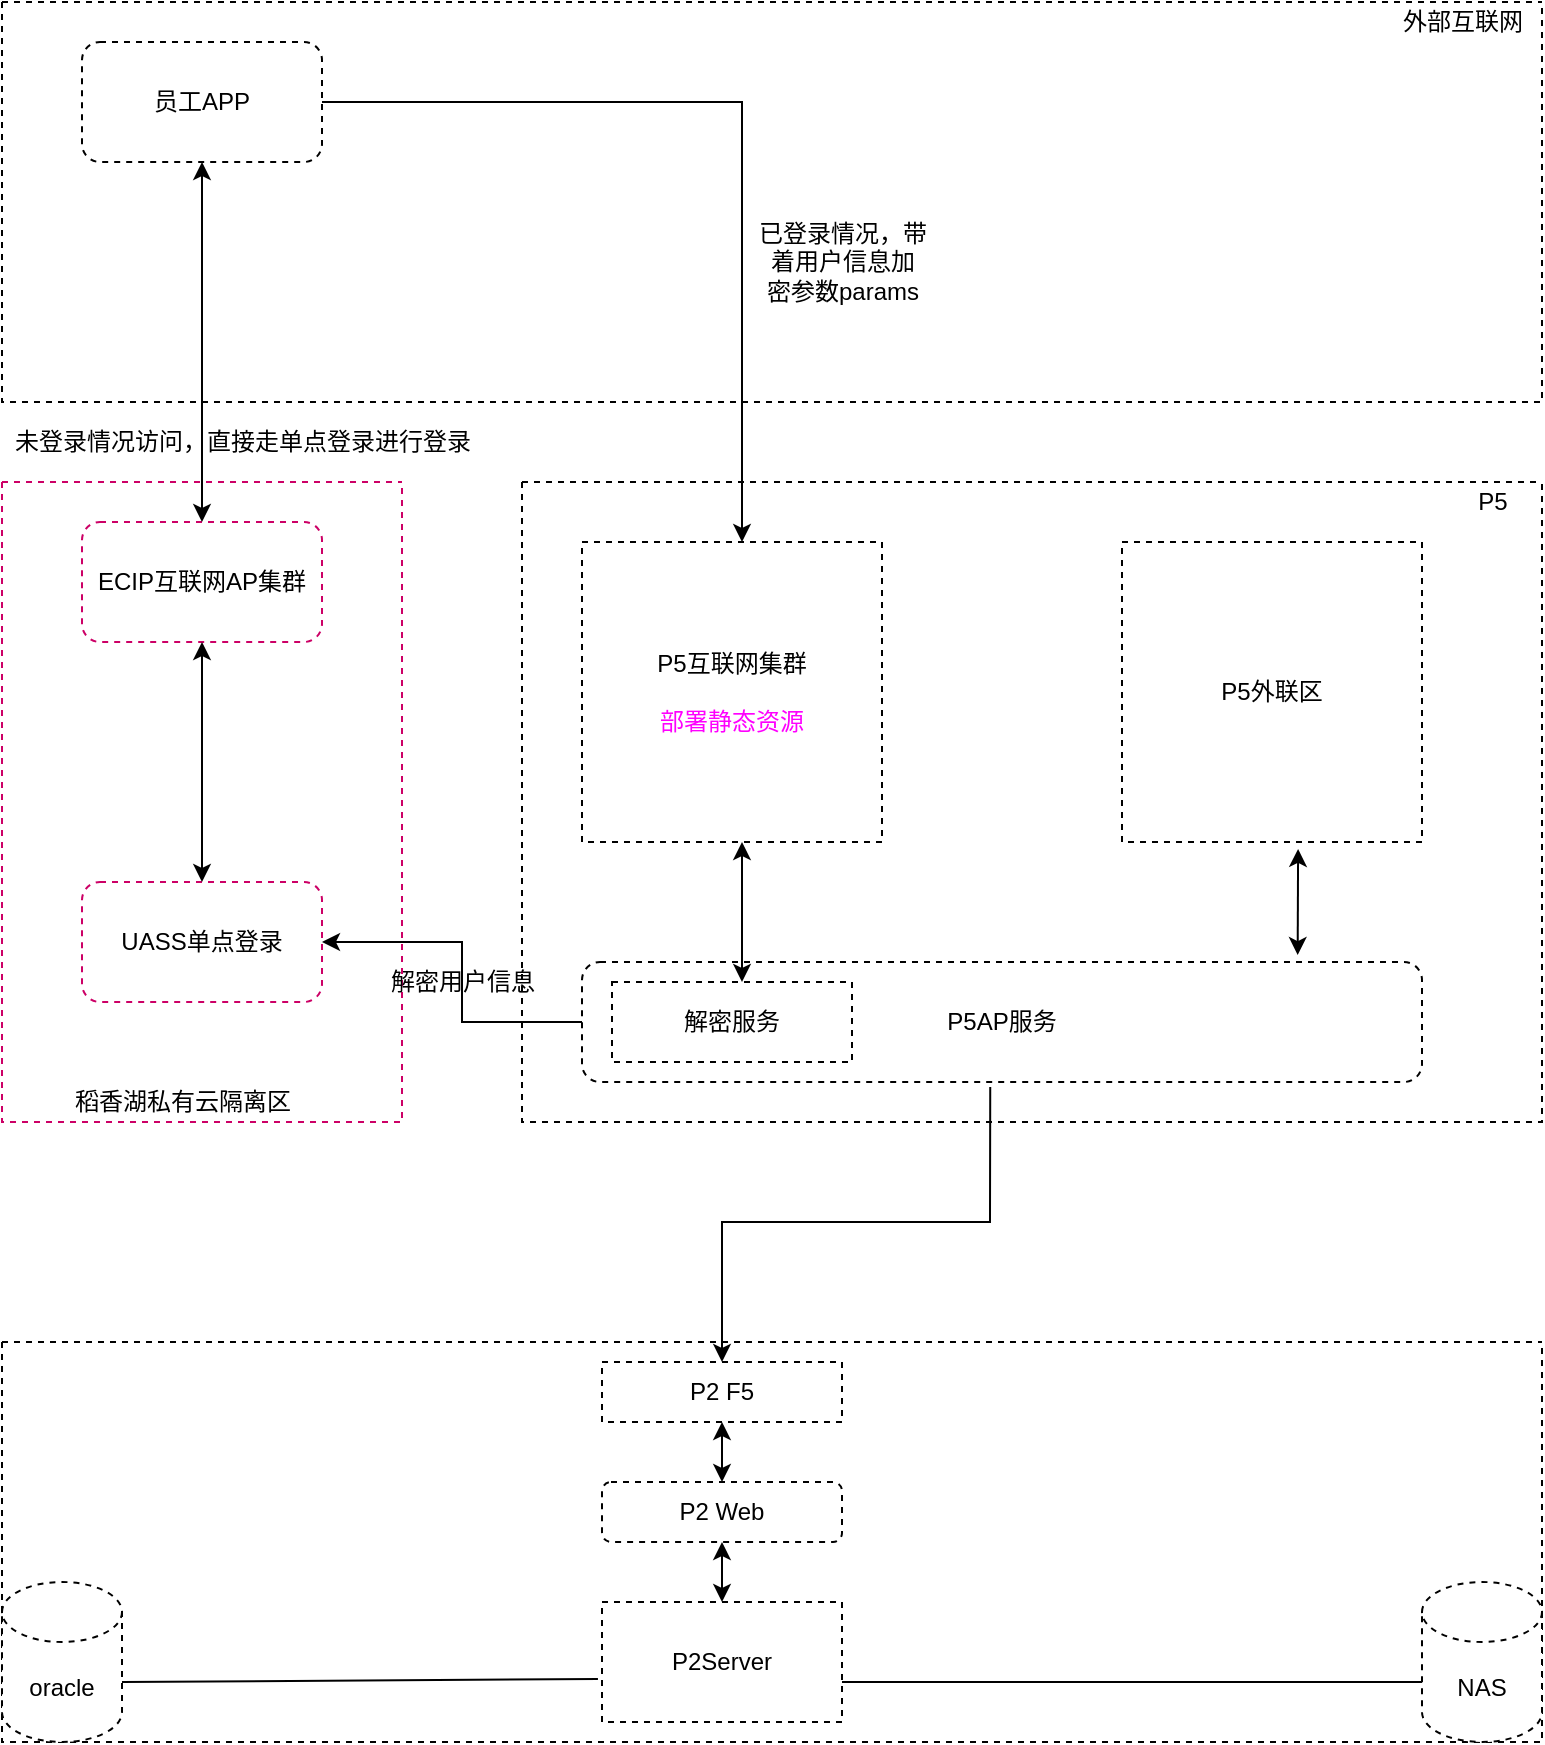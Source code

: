 <mxfile version="17.4.3" type="github" pages="2">
  <diagram id="fxYIC-l14unwPxHLsKk7" name="第 1 页">
    <mxGraphModel dx="1581" dy="884" grid="1" gridSize="10" guides="1" tooltips="1" connect="1" arrows="1" fold="1" page="1" pageScale="1" pageWidth="827" pageHeight="1169" math="0" shadow="0">
      <root>
        <mxCell id="0" />
        <mxCell id="1" parent="0" />
        <mxCell id="Ugl9uYvxQiId3nw6APR2-1" value="" style="swimlane;startSize=0;dashed=1;" vertex="1" parent="1">
          <mxGeometry x="30" y="20" width="770" height="200" as="geometry" />
        </mxCell>
        <mxCell id="Ugl9uYvxQiId3nw6APR2-2" value="外部互联网" style="text;html=1;align=center;verticalAlign=middle;resizable=0;points=[];autosize=1;strokeColor=none;fillColor=none;" vertex="1" parent="Ugl9uYvxQiId3nw6APR2-1">
          <mxGeometry x="690" width="80" height="20" as="geometry" />
        </mxCell>
        <mxCell id="Ugl9uYvxQiId3nw6APR2-3" value="员工APP" style="rounded=1;whiteSpace=wrap;html=1;dashed=1;" vertex="1" parent="Ugl9uYvxQiId3nw6APR2-1">
          <mxGeometry x="40" y="20" width="120" height="60" as="geometry" />
        </mxCell>
        <mxCell id="PqRMCvxVc-aRRlHkbQo4-2" value="已登录情况，带&lt;br&gt;着用户信息加&lt;br&gt;密参数params" style="text;html=1;align=center;verticalAlign=middle;resizable=0;points=[];autosize=1;strokeColor=none;fillColor=none;fontColor=#000000;" vertex="1" parent="Ugl9uYvxQiId3nw6APR2-1">
          <mxGeometry x="370" y="105" width="100" height="50" as="geometry" />
        </mxCell>
        <mxCell id="Ugl9uYvxQiId3nw6APR2-4" value="" style="swimlane;startSize=0;dashed=1;strokeColor=#CC0066;" vertex="1" parent="1">
          <mxGeometry x="30" y="260" width="200" height="320" as="geometry" />
        </mxCell>
        <mxCell id="Ugl9uYvxQiId3nw6APR2-5" value="稻香湖私有云隔离区" style="text;html=1;align=center;verticalAlign=middle;resizable=0;points=[];autosize=1;strokeColor=none;fillColor=none;" vertex="1" parent="Ugl9uYvxQiId3nw6APR2-4">
          <mxGeometry x="30" y="300" width="120" height="20" as="geometry" />
        </mxCell>
        <mxCell id="Ugl9uYvxQiId3nw6APR2-6" value="ECIP互联网AP集群" style="rounded=1;whiteSpace=wrap;html=1;dashed=1;strokeColor=#CC0066;" vertex="1" parent="Ugl9uYvxQiId3nw6APR2-4">
          <mxGeometry x="40" y="20" width="120" height="60" as="geometry" />
        </mxCell>
        <mxCell id="Ugl9uYvxQiId3nw6APR2-7" value="UASS单点登录" style="rounded=1;whiteSpace=wrap;html=1;dashed=1;strokeColor=#CC0066;" vertex="1" parent="Ugl9uYvxQiId3nw6APR2-4">
          <mxGeometry x="40" y="200" width="120" height="60" as="geometry" />
        </mxCell>
        <mxCell id="Ugl9uYvxQiId3nw6APR2-8" value="" style="endArrow=classic;startArrow=classic;html=1;rounded=0;exitX=0.5;exitY=0;exitDx=0;exitDy=0;" edge="1" parent="Ugl9uYvxQiId3nw6APR2-4" source="Ugl9uYvxQiId3nw6APR2-7">
          <mxGeometry width="50" height="50" relative="1" as="geometry">
            <mxPoint x="50" y="130" as="sourcePoint" />
            <mxPoint x="100" y="80" as="targetPoint" />
          </mxGeometry>
        </mxCell>
        <mxCell id="Ugl9uYvxQiId3nw6APR2-26" value="" style="endArrow=classic;startArrow=classic;html=1;rounded=0;fontColor=#000000;entryX=0;entryY=0.5;entryDx=0;entryDy=0;" edge="1" parent="Ugl9uYvxQiId3nw6APR2-4" target="PqRMCvxVc-aRRlHkbQo4-3">
          <mxGeometry width="50" height="50" relative="1" as="geometry">
            <mxPoint x="160" y="230" as="sourcePoint" />
            <mxPoint x="210" y="180" as="targetPoint" />
            <Array as="points">
              <mxPoint x="230" y="230" />
              <mxPoint x="230" y="270" />
            </Array>
          </mxGeometry>
        </mxCell>
        <mxCell id="Ugl9uYvxQiId3nw6APR2-10" value="" style="swimlane;startSize=0;dashed=1;" vertex="1" parent="1">
          <mxGeometry x="290" y="260" width="510" height="320" as="geometry" />
        </mxCell>
        <mxCell id="Ugl9uYvxQiId3nw6APR2-11" value="P5" style="text;html=1;align=center;verticalAlign=middle;resizable=0;points=[];autosize=1;strokeColor=none;fillColor=none;" vertex="1" parent="Ugl9uYvxQiId3nw6APR2-10">
          <mxGeometry x="470" width="30" height="20" as="geometry" />
        </mxCell>
        <mxCell id="Ugl9uYvxQiId3nw6APR2-12" value="P5互联网集群&lt;br&gt;&lt;br&gt;&lt;font color=&quot;#ff00ff&quot;&gt;部署静态资源&lt;/font&gt;" style="whiteSpace=wrap;html=1;aspect=fixed;dashed=1;" vertex="1" parent="Ugl9uYvxQiId3nw6APR2-10">
          <mxGeometry x="30" y="30" width="150" height="150" as="geometry" />
        </mxCell>
        <mxCell id="Ugl9uYvxQiId3nw6APR2-13" value="P5外联区" style="whiteSpace=wrap;html=1;aspect=fixed;dashed=1;" vertex="1" parent="Ugl9uYvxQiId3nw6APR2-10">
          <mxGeometry x="300" y="30" width="150" height="150" as="geometry" />
        </mxCell>
        <mxCell id="Ugl9uYvxQiId3nw6APR2-14" value="P5AP服务" style="rounded=1;whiteSpace=wrap;html=1;dashed=1;" vertex="1" parent="Ugl9uYvxQiId3nw6APR2-10">
          <mxGeometry x="30" y="240" width="420" height="60" as="geometry" />
        </mxCell>
        <mxCell id="Ugl9uYvxQiId3nw6APR2-16" value="" style="endArrow=classic;startArrow=classic;html=1;rounded=0;fontColor=#FF00FF;" edge="1" parent="Ugl9uYvxQiId3nw6APR2-10">
          <mxGeometry width="50" height="50" relative="1" as="geometry">
            <mxPoint x="110" y="250" as="sourcePoint" />
            <mxPoint x="110" y="180" as="targetPoint" />
          </mxGeometry>
        </mxCell>
        <mxCell id="Ugl9uYvxQiId3nw6APR2-17" value="" style="endArrow=classic;startArrow=classic;html=1;rounded=0;fontColor=#FF00FF;entryX=0.587;entryY=1.023;entryDx=0;entryDy=0;entryPerimeter=0;exitX=0.852;exitY=-0.058;exitDx=0;exitDy=0;exitPerimeter=0;" edge="1" parent="Ugl9uYvxQiId3nw6APR2-10" source="Ugl9uYvxQiId3nw6APR2-14" target="Ugl9uYvxQiId3nw6APR2-13">
          <mxGeometry width="50" height="50" relative="1" as="geometry">
            <mxPoint x="390" y="230" as="sourcePoint" />
            <mxPoint x="390" y="180" as="targetPoint" />
          </mxGeometry>
        </mxCell>
        <mxCell id="PqRMCvxVc-aRRlHkbQo4-3" value="解密服务" style="rounded=0;whiteSpace=wrap;html=1;dashed=1;fontColor=#000000;strokeColor=#000000;" vertex="1" parent="Ugl9uYvxQiId3nw6APR2-10">
          <mxGeometry x="45" y="250" width="120" height="40" as="geometry" />
        </mxCell>
        <mxCell id="Ugl9uYvxQiId3nw6APR2-9" value="" style="endArrow=classic;startArrow=classic;html=1;rounded=0;exitX=0.5;exitY=0;exitDx=0;exitDy=0;entryX=0.5;entryY=1;entryDx=0;entryDy=0;" edge="1" parent="1" source="Ugl9uYvxQiId3nw6APR2-6" target="Ugl9uYvxQiId3nw6APR2-3">
          <mxGeometry width="50" height="50" relative="1" as="geometry">
            <mxPoint x="80" y="150" as="sourcePoint" />
            <mxPoint x="130" y="100" as="targetPoint" />
          </mxGeometry>
        </mxCell>
        <mxCell id="Ugl9uYvxQiId3nw6APR2-15" value="" style="endArrow=classic;html=1;rounded=0;fontColor=#FF00FF;exitX=1;exitY=0.5;exitDx=0;exitDy=0;" edge="1" parent="1" source="Ugl9uYvxQiId3nw6APR2-3">
          <mxGeometry width="50" height="50" relative="1" as="geometry">
            <mxPoint x="200" y="90" as="sourcePoint" />
            <mxPoint x="400" y="290" as="targetPoint" />
            <Array as="points">
              <mxPoint x="400" y="70" />
            </Array>
          </mxGeometry>
        </mxCell>
        <mxCell id="Ugl9uYvxQiId3nw6APR2-18" value="" style="swimlane;startSize=0;dashed=1;fontColor=#FF00FF;" vertex="1" parent="1">
          <mxGeometry x="30" y="690" width="770" height="200" as="geometry" />
        </mxCell>
        <mxCell id="Ugl9uYvxQiId3nw6APR2-19" value="&lt;font color=&quot;#000000&quot;&gt;P2 F5&lt;/font&gt;" style="whiteSpace=wrap;html=1;dashed=1;fontColor=#FF00FF;" vertex="1" parent="Ugl9uYvxQiId3nw6APR2-18">
          <mxGeometry x="300" y="10" width="120" height="30" as="geometry" />
        </mxCell>
        <mxCell id="Ugl9uYvxQiId3nw6APR2-21" value="oracle" style="shape=cylinder3;whiteSpace=wrap;html=1;boundedLbl=1;backgroundOutline=1;size=15;dashed=1;fontColor=#000000;" vertex="1" parent="Ugl9uYvxQiId3nw6APR2-18">
          <mxGeometry y="120" width="60" height="80" as="geometry" />
        </mxCell>
        <mxCell id="Ugl9uYvxQiId3nw6APR2-22" value="NAS" style="shape=cylinder3;whiteSpace=wrap;html=1;boundedLbl=1;backgroundOutline=1;size=15;dashed=1;fontColor=#000000;" vertex="1" parent="Ugl9uYvxQiId3nw6APR2-18">
          <mxGeometry x="710" y="120" width="60" height="80" as="geometry" />
        </mxCell>
        <mxCell id="Ugl9uYvxQiId3nw6APR2-23" value="P2Server" style="whiteSpace=wrap;html=1;dashed=1;fontColor=#000000;" vertex="1" parent="Ugl9uYvxQiId3nw6APR2-18">
          <mxGeometry x="300" y="130" width="120" height="60" as="geometry" />
        </mxCell>
        <mxCell id="Ugl9uYvxQiId3nw6APR2-24" value="" style="endArrow=none;html=1;rounded=0;fontColor=#000000;entryX=-0.017;entryY=0.642;entryDx=0;entryDy=0;entryPerimeter=0;" edge="1" parent="Ugl9uYvxQiId3nw6APR2-18" target="Ugl9uYvxQiId3nw6APR2-23">
          <mxGeometry width="50" height="50" relative="1" as="geometry">
            <mxPoint x="60" y="170" as="sourcePoint" />
            <mxPoint x="110" y="120" as="targetPoint" />
          </mxGeometry>
        </mxCell>
        <mxCell id="Ugl9uYvxQiId3nw6APR2-25" value="" style="endArrow=none;html=1;rounded=0;fontColor=#000000;" edge="1" parent="Ugl9uYvxQiId3nw6APR2-18">
          <mxGeometry width="50" height="50" relative="1" as="geometry">
            <mxPoint x="420" y="170" as="sourcePoint" />
            <mxPoint x="710" y="170" as="targetPoint" />
          </mxGeometry>
        </mxCell>
        <mxCell id="Ugl9uYvxQiId3nw6APR2-28" value="" style="endArrow=classic;startArrow=classic;html=1;rounded=0;fontColor=#000000;exitX=0.5;exitY=0;exitDx=0;exitDy=0;" edge="1" parent="Ugl9uYvxQiId3nw6APR2-18" source="Ugl9uYvxQiId3nw6APR2-23">
          <mxGeometry width="50" height="50" relative="1" as="geometry">
            <mxPoint x="310" y="90" as="sourcePoint" />
            <mxPoint x="360" y="100" as="targetPoint" />
          </mxGeometry>
        </mxCell>
        <mxCell id="wDpPCVe8b4VSUC-GnXIY-1" value="P2 Web" style="rounded=1;whiteSpace=wrap;html=1;dashed=1;fontColor=#000000;strokeColor=#000000;" vertex="1" parent="Ugl9uYvxQiId3nw6APR2-18">
          <mxGeometry x="300" y="70" width="120" height="30" as="geometry" />
        </mxCell>
        <mxCell id="wDpPCVe8b4VSUC-GnXIY-2" value="" style="endArrow=classic;startArrow=classic;html=1;rounded=0;fontColor=#000000;exitX=0.5;exitY=0;exitDx=0;exitDy=0;" edge="1" parent="Ugl9uYvxQiId3nw6APR2-18" source="wDpPCVe8b4VSUC-GnXIY-1">
          <mxGeometry width="50" height="50" relative="1" as="geometry">
            <mxPoint x="310" y="90" as="sourcePoint" />
            <mxPoint x="360" y="40" as="targetPoint" />
          </mxGeometry>
        </mxCell>
        <mxCell id="Ugl9uYvxQiId3nw6APR2-20" value="" style="endArrow=classic;html=1;rounded=0;fontColor=#000000;exitX=0.486;exitY=1.042;exitDx=0;exitDy=0;exitPerimeter=0;entryX=0.5;entryY=0;entryDx=0;entryDy=0;" edge="1" parent="1" source="Ugl9uYvxQiId3nw6APR2-14" target="Ugl9uYvxQiId3nw6APR2-19">
          <mxGeometry width="50" height="50" relative="1" as="geometry">
            <mxPoint x="390" y="630" as="sourcePoint" />
            <mxPoint x="440" y="580" as="targetPoint" />
            <Array as="points">
              <mxPoint x="524" y="630" />
              <mxPoint x="390" y="630" />
            </Array>
          </mxGeometry>
        </mxCell>
        <mxCell id="Ugl9uYvxQiId3nw6APR2-27" value="解密用户信息" style="text;html=1;align=center;verticalAlign=middle;resizable=0;points=[];autosize=1;strokeColor=none;fillColor=none;fontColor=#000000;" vertex="1" parent="1">
          <mxGeometry x="215" y="500" width="90" height="20" as="geometry" />
        </mxCell>
        <mxCell id="PqRMCvxVc-aRRlHkbQo4-1" value="未登录情况访问，直接走单点登录进行登录" style="text;html=1;align=center;verticalAlign=middle;resizable=0;points=[];autosize=1;strokeColor=none;fillColor=none;fontColor=#000000;" vertex="1" parent="1">
          <mxGeometry x="30" y="230" width="240" height="20" as="geometry" />
        </mxCell>
      </root>
    </mxGraphModel>
  </diagram>
  <diagram id="UH04VGSTAacxjwMQr7d4" name="第 2 页">
    <mxGraphModel dx="1280" dy="715" grid="1" gridSize="10" guides="1" tooltips="1" connect="1" arrows="1" fold="1" page="1" pageScale="1" pageWidth="827" pageHeight="1169" math="0" shadow="0">
      <root>
        <mxCell id="0" />
        <mxCell id="1" parent="0" />
        <mxCell id="mcm8_Zln9FBj4yurveDY-1" value="" style="swimlane;startSize=0;dashed=1;fontColor=#000000;strokeColor=#000000;" vertex="1" parent="1">
          <mxGeometry x="40" y="30" width="760" height="210" as="geometry" />
        </mxCell>
        <mxCell id="mcm8_Zln9FBj4yurveDY-2" value="外部互联网" style="text;html=1;align=center;verticalAlign=middle;resizable=0;points=[];autosize=1;strokeColor=none;fillColor=none;fontColor=#000000;" vertex="1" parent="mcm8_Zln9FBj4yurveDY-1">
          <mxGeometry x="680" width="80" height="20" as="geometry" />
        </mxCell>
        <mxCell id="uT0jyLpB45JN8sAD5WJv-1" value="掌上网点/建行到家" style="rounded=1;whiteSpace=wrap;html=1;dashed=1;fontColor=#000000;strokeColor=#000000;" vertex="1" parent="mcm8_Zln9FBj4yurveDY-1">
          <mxGeometry x="60" y="140" width="120" height="60" as="geometry" />
        </mxCell>
        <mxCell id="uT0jyLpB45JN8sAD5WJv-2" value="掌上信用卡" style="rounded=1;whiteSpace=wrap;html=1;dashed=1;fontColor=#000000;strokeColor=#000000;" vertex="1" parent="mcm8_Zln9FBj4yurveDY-1">
          <mxGeometry x="530" y="140" width="120" height="60" as="geometry" />
        </mxCell>
        <mxCell id="uT0jyLpB45JN8sAD5WJv-3" value="" style="endArrow=classic;startArrow=classic;html=1;rounded=0;fontColor=#000000;exitX=1;exitY=0.5;exitDx=0;exitDy=0;entryX=0;entryY=0.5;entryDx=0;entryDy=0;" edge="1" parent="mcm8_Zln9FBj4yurveDY-1" source="uT0jyLpB45JN8sAD5WJv-1" target="uT0jyLpB45JN8sAD5WJv-2">
          <mxGeometry width="50" height="50" relative="1" as="geometry">
            <mxPoint x="480" y="100" as="sourcePoint" />
            <mxPoint x="540" y="50" as="targetPoint" />
          </mxGeometry>
        </mxCell>
        <mxCell id="PBgo7s__vL5HawsmyRH6-1" value="高德地图" style="rounded=1;whiteSpace=wrap;html=1;dashed=1;fontColor=#000000;strokeColor=#000000;" vertex="1" parent="mcm8_Zln9FBj4yurveDY-1">
          <mxGeometry x="60" y="20" width="120" height="60" as="geometry" />
        </mxCell>
        <mxCell id="PBgo7s__vL5HawsmyRH6-2" value="微信服务（实名认证，位置服务等）" style="rounded=1;whiteSpace=wrap;html=1;dashed=1;fontColor=#000000;strokeColor=#000000;" vertex="1" parent="mcm8_Zln9FBj4yurveDY-1">
          <mxGeometry x="290" y="20" width="120" height="60" as="geometry" />
        </mxCell>
        <mxCell id="PBgo7s__vL5HawsmyRH6-3" value="其他第三方服务" style="rounded=1;whiteSpace=wrap;html=1;dashed=1;fontColor=#000000;strokeColor=#000000;" vertex="1" parent="mcm8_Zln9FBj4yurveDY-1">
          <mxGeometry x="510" y="20" width="160" height="60" as="geometry" />
        </mxCell>
        <mxCell id="PBgo7s__vL5HawsmyRH6-4" value="" style="swimlane;startSize=0;dashed=1;fontColor=#000000;strokeColor=#000000;" vertex="1" parent="mcm8_Zln9FBj4yurveDY-1">
          <mxGeometry x="20" y="10" width="670" height="80" as="geometry" />
        </mxCell>
        <mxCell id="PBgo7s__vL5HawsmyRH6-5" value="" style="endArrow=classic;startArrow=classic;html=1;rounded=0;fontColor=#000000;exitX=0.5;exitY=0;exitDx=0;exitDy=0;" edge="1" parent="mcm8_Zln9FBj4yurveDY-1" source="uT0jyLpB45JN8sAD5WJv-1">
          <mxGeometry width="50" height="50" relative="1" as="geometry">
            <mxPoint x="70" y="140" as="sourcePoint" />
            <mxPoint x="120" y="90" as="targetPoint" />
          </mxGeometry>
        </mxCell>
        <mxCell id="PBgo7s__vL5HawsmyRH6-6" value="" style="endArrow=classic;startArrow=classic;html=1;rounded=0;fontColor=#000000;exitX=0.583;exitY=-0.028;exitDx=0;exitDy=0;exitPerimeter=0;" edge="1" parent="mcm8_Zln9FBj4yurveDY-1" source="uT0jyLpB45JN8sAD5WJv-2">
          <mxGeometry width="50" height="50" relative="1" as="geometry">
            <mxPoint x="550" y="140" as="sourcePoint" />
            <mxPoint x="600" y="90" as="targetPoint" />
          </mxGeometry>
        </mxCell>
        <mxCell id="U7dTvTwgUuAtbAlozD5D-1" value="互联跳转" style="text;html=1;align=center;verticalAlign=middle;resizable=0;points=[];autosize=1;strokeColor=none;fillColor=none;fontColor=#000000;" vertex="1" parent="mcm8_Zln9FBj4yurveDY-1">
          <mxGeometry x="310" y="150" width="60" height="20" as="geometry" />
        </mxCell>
        <mxCell id="uT0jyLpB45JN8sAD5WJv-14" value="" style="swimlane;startSize=0;dashed=1;fontColor=#000000;strokeColor=#000000;" vertex="1" parent="1">
          <mxGeometry x="40" y="330" width="760" height="200" as="geometry" />
        </mxCell>
        <mxCell id="uT0jyLpB45JN8sAD5WJv-15" value="私有云P5" style="text;html=1;align=center;verticalAlign=middle;resizable=0;points=[];autosize=1;strokeColor=none;fillColor=none;fontColor=#000000;" vertex="1" parent="uT0jyLpB45JN8sAD5WJv-14">
          <mxGeometry x="690" width="70" height="20" as="geometry" />
        </mxCell>
        <mxCell id="XOoGrKn0b5mTBnXkIcHs-1" value="P5互联网集群" style="rounded=0;whiteSpace=wrap;html=1;dashed=1;fontColor=#000000;strokeColor=#000000;" vertex="1" parent="uT0jyLpB45JN8sAD5WJv-14">
          <mxGeometry x="60" y="30" width="120" height="60" as="geometry" />
        </mxCell>
        <mxCell id="XOoGrKn0b5mTBnXkIcHs-2" value="P5外联区" style="rounded=1;whiteSpace=wrap;html=1;dashed=1;fontColor=#000000;strokeColor=#000000;" vertex="1" parent="uT0jyLpB45JN8sAD5WJv-14">
          <mxGeometry x="560" y="30" width="120" height="60" as="geometry" />
        </mxCell>
        <mxCell id="XOoGrKn0b5mTBnXkIcHs-3" value="P5AP服务" style="rounded=1;whiteSpace=wrap;html=1;dashed=1;fontColor=#000000;strokeColor=#000000;" vertex="1" parent="uT0jyLpB45JN8sAD5WJv-14">
          <mxGeometry x="60" y="130" width="620" height="60" as="geometry" />
        </mxCell>
        <mxCell id="XOoGrKn0b5mTBnXkIcHs-5" value="" style="endArrow=classic;startArrow=classic;html=1;rounded=0;fontColor=#000000;exitX=0.095;exitY=-0.025;exitDx=0;exitDy=0;exitPerimeter=0;" edge="1" parent="uT0jyLpB45JN8sAD5WJv-14" source="XOoGrKn0b5mTBnXkIcHs-3">
          <mxGeometry width="50" height="50" relative="1" as="geometry">
            <mxPoint x="70" y="140" as="sourcePoint" />
            <mxPoint x="120" y="90" as="targetPoint" />
          </mxGeometry>
        </mxCell>
        <mxCell id="XOoGrKn0b5mTBnXkIcHs-6" value="" style="endArrow=classic;startArrow=classic;html=1;rounded=0;fontColor=#000000;exitX=0.918;exitY=-0.008;exitDx=0;exitDy=0;exitPerimeter=0;" edge="1" parent="uT0jyLpB45JN8sAD5WJv-14" source="XOoGrKn0b5mTBnXkIcHs-3">
          <mxGeometry width="50" height="50" relative="1" as="geometry">
            <mxPoint x="580" y="140" as="sourcePoint" />
            <mxPoint x="630" y="90" as="targetPoint" />
          </mxGeometry>
        </mxCell>
        <mxCell id="XOoGrKn0b5mTBnXkIcHs-7" value="" style="swimlane;startSize=0;dashed=1;fontColor=#000000;strokeColor=#000000;" vertex="1" parent="1">
          <mxGeometry x="40" y="620" width="760" height="260" as="geometry" />
        </mxCell>
        <mxCell id="XOoGrKn0b5mTBnXkIcHs-8" value="oracle" style="shape=cylinder3;whiteSpace=wrap;html=1;boundedLbl=1;backgroundOutline=1;size=15;dashed=1;fontColor=#000000;strokeColor=#000000;" vertex="1" parent="XOoGrKn0b5mTBnXkIcHs-7">
          <mxGeometry y="180" width="60" height="80" as="geometry" />
        </mxCell>
        <mxCell id="XOoGrKn0b5mTBnXkIcHs-9" value="P2 P5" style="rounded=1;whiteSpace=wrap;html=1;dashed=1;fontColor=#000000;strokeColor=#000000;" vertex="1" parent="XOoGrKn0b5mTBnXkIcHs-7">
          <mxGeometry x="300" y="10" width="120" height="30" as="geometry" />
        </mxCell>
        <mxCell id="XOoGrKn0b5mTBnXkIcHs-10" value="P2 Web" style="rounded=1;whiteSpace=wrap;html=1;dashed=1;fontColor=#000000;strokeColor=#000000;" vertex="1" parent="XOoGrKn0b5mTBnXkIcHs-7">
          <mxGeometry x="300" y="80" width="120" height="40" as="geometry" />
        </mxCell>
        <mxCell id="XOoGrKn0b5mTBnXkIcHs-11" value="P2Server" style="rounded=1;whiteSpace=wrap;html=1;dashed=1;fontColor=#000000;strokeColor=#000000;" vertex="1" parent="XOoGrKn0b5mTBnXkIcHs-7">
          <mxGeometry x="300" y="190" width="120" height="60" as="geometry" />
        </mxCell>
        <mxCell id="XOoGrKn0b5mTBnXkIcHs-13" value="" style="endArrow=classic;startArrow=classic;html=1;rounded=0;fontColor=#000000;exitX=0.5;exitY=0;exitDx=0;exitDy=0;" edge="1" parent="XOoGrKn0b5mTBnXkIcHs-7" source="XOoGrKn0b5mTBnXkIcHs-10">
          <mxGeometry width="50" height="50" relative="1" as="geometry">
            <mxPoint x="310" y="90" as="sourcePoint" />
            <mxPoint x="360" y="40" as="targetPoint" />
          </mxGeometry>
        </mxCell>
        <mxCell id="XOoGrKn0b5mTBnXkIcHs-14" value="" style="endArrow=classic;startArrow=classic;html=1;rounded=0;fontColor=#000000;exitX=0.5;exitY=0;exitDx=0;exitDy=0;" edge="1" parent="XOoGrKn0b5mTBnXkIcHs-7" source="XOoGrKn0b5mTBnXkIcHs-11">
          <mxGeometry width="50" height="50" relative="1" as="geometry">
            <mxPoint x="310" y="170" as="sourcePoint" />
            <mxPoint x="360" y="120" as="targetPoint" />
          </mxGeometry>
        </mxCell>
        <mxCell id="XOoGrKn0b5mTBnXkIcHs-15" value="" style="endArrow=none;html=1;rounded=0;fontColor=#000000;entryX=-0.008;entryY=0.642;entryDx=0;entryDy=0;entryPerimeter=0;" edge="1" parent="XOoGrKn0b5mTBnXkIcHs-7" target="XOoGrKn0b5mTBnXkIcHs-11">
          <mxGeometry width="50" height="50" relative="1" as="geometry">
            <mxPoint x="60" y="230" as="sourcePoint" />
            <mxPoint x="110" y="180" as="targetPoint" />
          </mxGeometry>
        </mxCell>
        <mxCell id="XOoGrKn0b5mTBnXkIcHs-16" value="NAS" style="shape=cylinder3;whiteSpace=wrap;html=1;boundedLbl=1;backgroundOutline=1;size=15;dashed=1;fontColor=#000000;strokeColor=#000000;" vertex="1" parent="XOoGrKn0b5mTBnXkIcHs-7">
          <mxGeometry x="700" y="180" width="60" height="80" as="geometry" />
        </mxCell>
        <mxCell id="XOoGrKn0b5mTBnXkIcHs-17" value="" style="endArrow=none;html=1;rounded=0;fontColor=#000000;" edge="1" parent="XOoGrKn0b5mTBnXkIcHs-7">
          <mxGeometry width="50" height="50" relative="1" as="geometry">
            <mxPoint x="420" y="230" as="sourcePoint" />
            <mxPoint x="700" y="230" as="targetPoint" />
          </mxGeometry>
        </mxCell>
        <mxCell id="XOoGrKn0b5mTBnXkIcHs-18" value="私有云开放区" style="text;html=1;align=center;verticalAlign=middle;resizable=0;points=[];autosize=1;strokeColor=none;fillColor=none;fontColor=#000000;" vertex="1" parent="XOoGrKn0b5mTBnXkIcHs-7">
          <mxGeometry x="670" width="90" height="20" as="geometry" />
        </mxCell>
        <mxCell id="XOoGrKn0b5mTBnXkIcHs-12" value="" style="endArrow=classic;startArrow=classic;html=1;rounded=0;fontColor=#000000;exitX=0.5;exitY=0;exitDx=0;exitDy=0;" edge="1" parent="1" source="XOoGrKn0b5mTBnXkIcHs-9">
          <mxGeometry width="50" height="50" relative="1" as="geometry">
            <mxPoint x="350" y="570" as="sourcePoint" />
            <mxPoint x="400" y="520" as="targetPoint" />
          </mxGeometry>
        </mxCell>
        <mxCell id="XOoGrKn0b5mTBnXkIcHs-4" value="" style="endArrow=classic;startArrow=classic;html=1;rounded=0;fontColor=#000000;entryX=0.5;entryY=0;entryDx=0;entryDy=0;exitX=1;exitY=0.5;exitDx=0;exitDy=0;" edge="1" parent="1" source="uT0jyLpB45JN8sAD5WJv-2" target="XOoGrKn0b5mTBnXkIcHs-1">
          <mxGeometry width="50" height="50" relative="1" as="geometry">
            <mxPoint x="690" y="90" as="sourcePoint" />
            <mxPoint x="740" y="40" as="targetPoint" />
            <Array as="points">
              <mxPoint x="760" y="200" />
              <mxPoint x="760" y="290" />
              <mxPoint x="160" y="290" />
            </Array>
          </mxGeometry>
        </mxCell>
      </root>
    </mxGraphModel>
  </diagram>
</mxfile>
